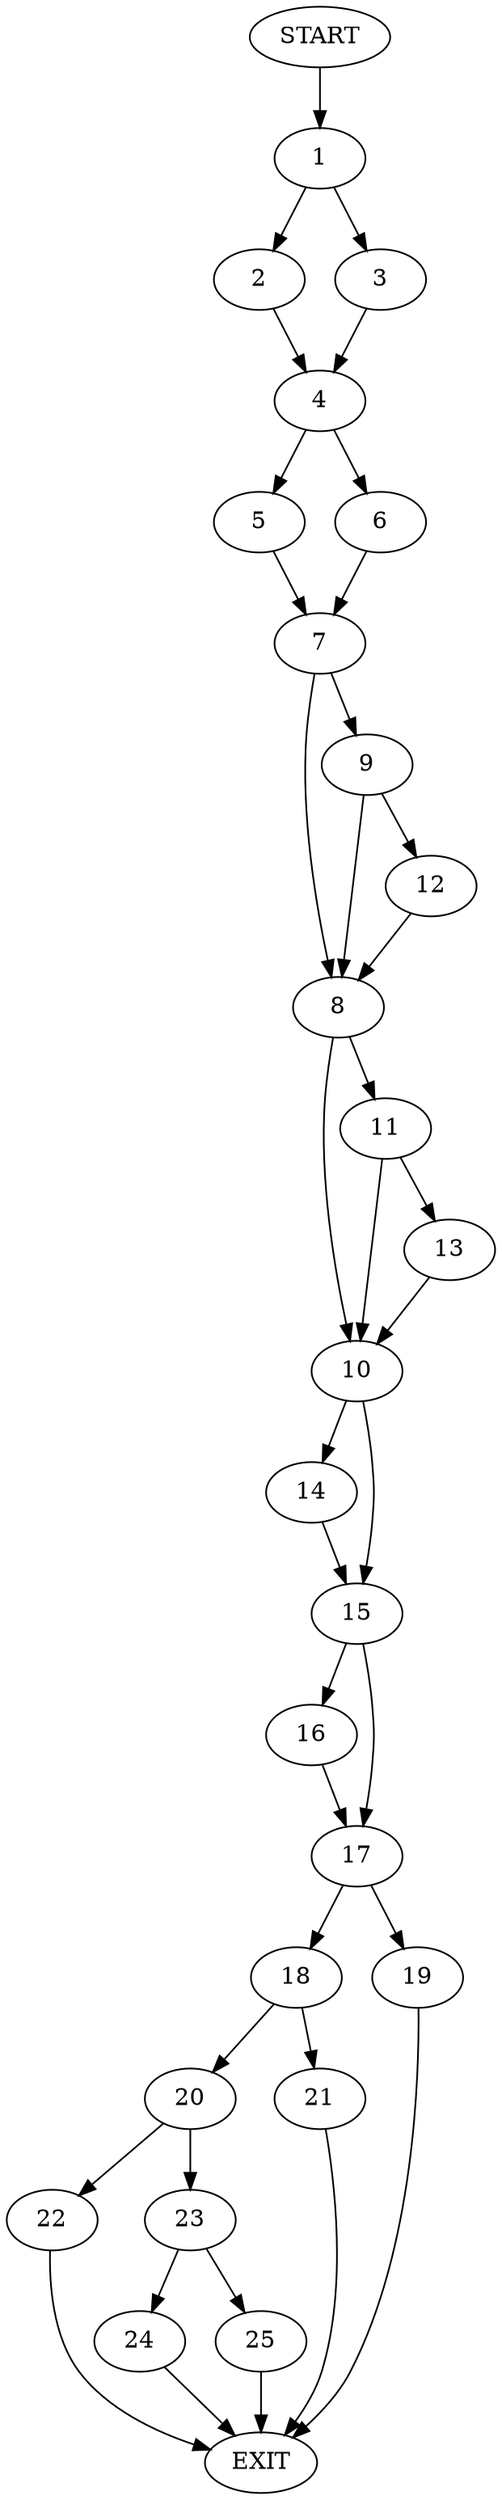 digraph {
0 [label="START"]
26 [label="EXIT"]
0 -> 1
1 -> 2
1 -> 3
2 -> 4
3 -> 4
4 -> 5
4 -> 6
6 -> 7
5 -> 7
7 -> 8
7 -> 9
8 -> 10
8 -> 11
9 -> 8
9 -> 12
12 -> 8
11 -> 10
11 -> 13
10 -> 14
10 -> 15
13 -> 10
14 -> 15
15 -> 16
15 -> 17
16 -> 17
17 -> 18
17 -> 19
19 -> 26
18 -> 20
18 -> 21
20 -> 22
20 -> 23
21 -> 26
22 -> 26
23 -> 24
23 -> 25
25 -> 26
24 -> 26
}
